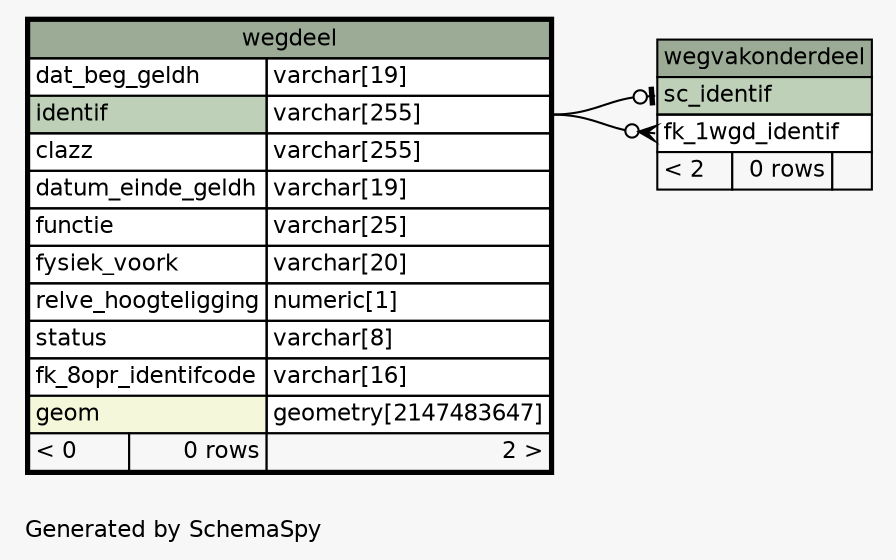 // dot 2.43.0 on Linux 5.15.0-57-generic
// SchemaSpy rev Unknown
digraph "oneDegreeRelationshipsDiagram" {
  graph [
    rankdir="RL"
    bgcolor="#f7f7f7"
    label="\nGenerated by SchemaSpy"
    labeljust="l"
    nodesep="0.18"
    ranksep="0.46"
    fontname="Helvetica"
    fontsize="11"
  ];
  node [
    fontname="Helvetica"
    fontsize="11"
    shape="plaintext"
  ];
  edge [
    arrowsize="0.8"
  ];
  "wegvakonderdeel":"fk_1wgd_identif":w -> "wegdeel":"identif.type":e [arrowhead=none dir=back arrowtail=crowodot];
  "wegvakonderdeel":"sc_identif":w -> "wegdeel":"identif.type":e [arrowhead=none dir=back arrowtail=teeodot];
  "wegdeel" [
    label=<
    <TABLE BORDER="2" CELLBORDER="1" CELLSPACING="0" BGCOLOR="#ffffff">
      <TR><TD COLSPAN="3" BGCOLOR="#9bab96" ALIGN="CENTER">wegdeel</TD></TR>
      <TR><TD PORT="dat_beg_geldh" COLSPAN="2" ALIGN="LEFT">dat_beg_geldh</TD><TD PORT="dat_beg_geldh.type" ALIGN="LEFT">varchar[19]</TD></TR>
      <TR><TD PORT="identif" COLSPAN="2" BGCOLOR="#bed1b8" ALIGN="LEFT">identif</TD><TD PORT="identif.type" ALIGN="LEFT">varchar[255]</TD></TR>
      <TR><TD PORT="clazz" COLSPAN="2" ALIGN="LEFT">clazz</TD><TD PORT="clazz.type" ALIGN="LEFT">varchar[255]</TD></TR>
      <TR><TD PORT="datum_einde_geldh" COLSPAN="2" ALIGN="LEFT">datum_einde_geldh</TD><TD PORT="datum_einde_geldh.type" ALIGN="LEFT">varchar[19]</TD></TR>
      <TR><TD PORT="functie" COLSPAN="2" ALIGN="LEFT">functie</TD><TD PORT="functie.type" ALIGN="LEFT">varchar[25]</TD></TR>
      <TR><TD PORT="fysiek_voork" COLSPAN="2" ALIGN="LEFT">fysiek_voork</TD><TD PORT="fysiek_voork.type" ALIGN="LEFT">varchar[20]</TD></TR>
      <TR><TD PORT="relve_hoogteligging" COLSPAN="2" ALIGN="LEFT">relve_hoogteligging</TD><TD PORT="relve_hoogteligging.type" ALIGN="LEFT">numeric[1]</TD></TR>
      <TR><TD PORT="status" COLSPAN="2" ALIGN="LEFT">status</TD><TD PORT="status.type" ALIGN="LEFT">varchar[8]</TD></TR>
      <TR><TD PORT="fk_8opr_identifcode" COLSPAN="2" ALIGN="LEFT">fk_8opr_identifcode</TD><TD PORT="fk_8opr_identifcode.type" ALIGN="LEFT">varchar[16]</TD></TR>
      <TR><TD PORT="geom" COLSPAN="2" BGCOLOR="#f4f7da" ALIGN="LEFT">geom</TD><TD PORT="geom.type" ALIGN="LEFT">geometry[2147483647]</TD></TR>
      <TR><TD ALIGN="LEFT" BGCOLOR="#f7f7f7">&lt; 0</TD><TD ALIGN="RIGHT" BGCOLOR="#f7f7f7">0 rows</TD><TD ALIGN="RIGHT" BGCOLOR="#f7f7f7">2 &gt;</TD></TR>
    </TABLE>>
    URL="wegdeel.html"
    tooltip="wegdeel"
  ];
  "wegvakonderdeel" [
    label=<
    <TABLE BORDER="0" CELLBORDER="1" CELLSPACING="0" BGCOLOR="#ffffff">
      <TR><TD COLSPAN="3" BGCOLOR="#9bab96" ALIGN="CENTER">wegvakonderdeel</TD></TR>
      <TR><TD PORT="sc_identif" COLSPAN="3" BGCOLOR="#bed1b8" ALIGN="LEFT">sc_identif</TD></TR>
      <TR><TD PORT="fk_1wgd_identif" COLSPAN="3" ALIGN="LEFT">fk_1wgd_identif</TD></TR>
      <TR><TD ALIGN="LEFT" BGCOLOR="#f7f7f7">&lt; 2</TD><TD ALIGN="RIGHT" BGCOLOR="#f7f7f7">0 rows</TD><TD ALIGN="RIGHT" BGCOLOR="#f7f7f7">  </TD></TR>
    </TABLE>>
    URL="wegvakonderdeel.html"
    tooltip="wegvakonderdeel"
  ];
}
